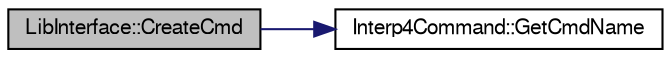 digraph "LibInterface::CreateCmd"
{
 // LATEX_PDF_SIZE
  edge [fontname="FreeSans",fontsize="10",labelfontname="FreeSans",labelfontsize="10"];
  node [fontname="FreeSans",fontsize="10",shape=record];
  rankdir="LR";
  Node1 [label="LibInterface::CreateCmd",height=0.2,width=0.4,color="black", fillcolor="grey75", style="filled", fontcolor="black",tooltip=" "];
  Node1 -> Node2 [color="midnightblue",fontsize="10",style="solid",fontname="FreeSans"];
  Node2 [label="Interp4Command::GetCmdName",height=0.2,width=0.4,color="black", fillcolor="white", style="filled",URL="$classInterp4Command.html#a9b1bff7ff363991b35965ae9dfeac648",tooltip="Wyświetla nazwę polecenia."];
}
